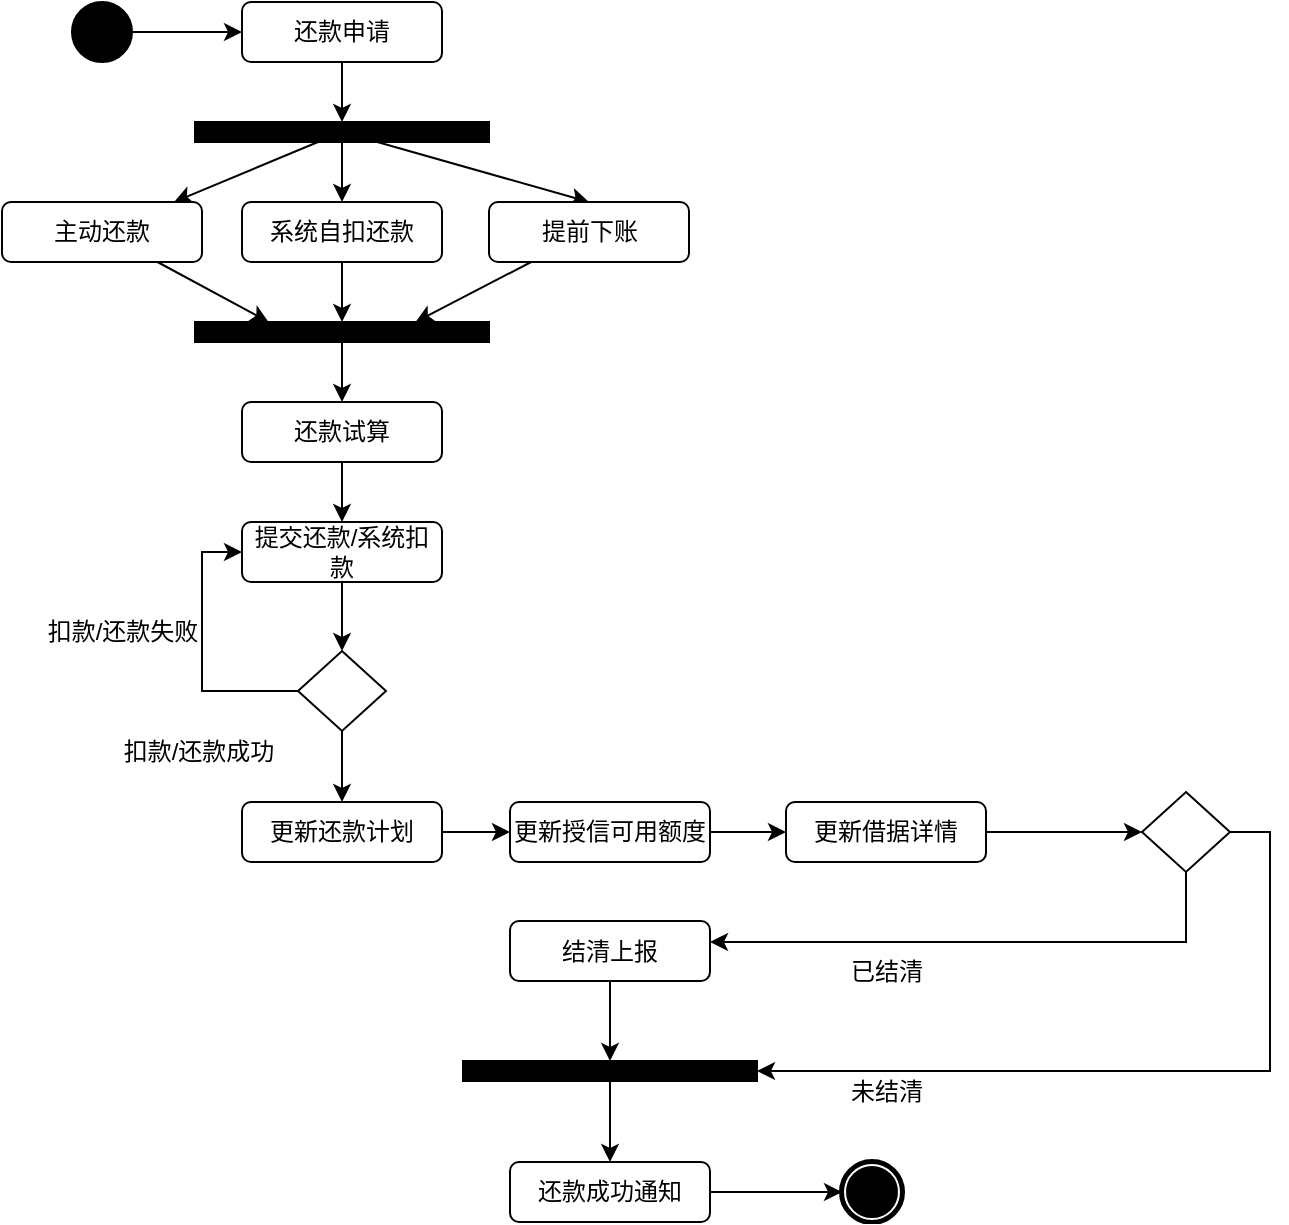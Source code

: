 <mxfile version="21.6.8" type="github">
  <diagram name="第 1 页" id="TjHyPGN3CzpbcQc78Ti-">
    <mxGraphModel dx="1166" dy="775" grid="1" gridSize="10" guides="1" tooltips="1" connect="1" arrows="1" fold="1" page="1" pageScale="1" pageWidth="827" pageHeight="1169" math="0" shadow="0">
      <root>
        <mxCell id="0" />
        <mxCell id="1" parent="0" />
        <mxCell id="1c2kbWQBWxUN6-63R94X-3" value="" style="edgeStyle=orthogonalEdgeStyle;rounded=0;orthogonalLoop=1;jettySize=auto;html=1;" parent="1" source="1c2kbWQBWxUN6-63R94X-1" target="1c2kbWQBWxUN6-63R94X-2" edge="1">
          <mxGeometry relative="1" as="geometry" />
        </mxCell>
        <mxCell id="1c2kbWQBWxUN6-63R94X-1" value="" style="ellipse;whiteSpace=wrap;html=1;rounded=0;shadow=0;comic=0;labelBackgroundColor=none;strokeWidth=1;fillColor=#000000;fontFamily=Verdana;fontSize=12;align=center;" parent="1" vertex="1">
          <mxGeometry x="145" y="260" width="30" height="30" as="geometry" />
        </mxCell>
        <mxCell id="1c2kbWQBWxUN6-63R94X-5" style="edgeStyle=orthogonalEdgeStyle;rounded=0;orthogonalLoop=1;jettySize=auto;html=1;entryX=0.5;entryY=0;entryDx=0;entryDy=0;" parent="1" source="1c2kbWQBWxUN6-63R94X-2" target="1c2kbWQBWxUN6-63R94X-4" edge="1">
          <mxGeometry relative="1" as="geometry" />
        </mxCell>
        <mxCell id="1c2kbWQBWxUN6-63R94X-2" value="还款申请" style="rounded=1;whiteSpace=wrap;html=1;" parent="1" vertex="1">
          <mxGeometry x="230" y="260" width="100" height="30" as="geometry" />
        </mxCell>
        <mxCell id="1c2kbWQBWxUN6-63R94X-10" style="rounded=0;orthogonalLoop=1;jettySize=auto;html=1;" parent="1" source="1c2kbWQBWxUN6-63R94X-4" target="1c2kbWQBWxUN6-63R94X-6" edge="1">
          <mxGeometry relative="1" as="geometry" />
        </mxCell>
        <mxCell id="1c2kbWQBWxUN6-63R94X-11" value="" style="edgeStyle=orthogonalEdgeStyle;rounded=0;orthogonalLoop=1;jettySize=auto;html=1;" parent="1" source="1c2kbWQBWxUN6-63R94X-4" target="1c2kbWQBWxUN6-63R94X-8" edge="1">
          <mxGeometry relative="1" as="geometry" />
        </mxCell>
        <mxCell id="1c2kbWQBWxUN6-63R94X-12" style="rounded=0;orthogonalLoop=1;jettySize=auto;html=1;entryX=0.5;entryY=0;entryDx=0;entryDy=0;" parent="1" source="1c2kbWQBWxUN6-63R94X-4" target="1c2kbWQBWxUN6-63R94X-9" edge="1">
          <mxGeometry relative="1" as="geometry" />
        </mxCell>
        <mxCell id="1c2kbWQBWxUN6-63R94X-4" value="" style="whiteSpace=wrap;html=1;rounded=0;shadow=0;comic=0;labelBackgroundColor=none;strokeWidth=1;fillColor=#000000;fontFamily=Verdana;fontSize=12;align=center;rotation=0;" parent="1" vertex="1">
          <mxGeometry x="206.5" y="320" width="147" height="10" as="geometry" />
        </mxCell>
        <mxCell id="1c2kbWQBWxUN6-63R94X-14" style="rounded=0;orthogonalLoop=1;jettySize=auto;html=1;entryX=0.25;entryY=0;entryDx=0;entryDy=0;" parent="1" source="1c2kbWQBWxUN6-63R94X-6" target="1c2kbWQBWxUN6-63R94X-13" edge="1">
          <mxGeometry relative="1" as="geometry" />
        </mxCell>
        <mxCell id="1c2kbWQBWxUN6-63R94X-6" value="主动还款" style="rounded=1;whiteSpace=wrap;html=1;" parent="1" vertex="1">
          <mxGeometry x="110" y="360" width="100" height="30" as="geometry" />
        </mxCell>
        <mxCell id="1c2kbWQBWxUN6-63R94X-17" style="edgeStyle=orthogonalEdgeStyle;rounded=0;orthogonalLoop=1;jettySize=auto;html=1;entryX=0.5;entryY=0;entryDx=0;entryDy=0;" parent="1" source="1c2kbWQBWxUN6-63R94X-8" target="1c2kbWQBWxUN6-63R94X-13" edge="1">
          <mxGeometry relative="1" as="geometry" />
        </mxCell>
        <mxCell id="1c2kbWQBWxUN6-63R94X-8" value="系统自扣还款" style="rounded=1;whiteSpace=wrap;html=1;" parent="1" vertex="1">
          <mxGeometry x="230" y="360" width="100" height="30" as="geometry" />
        </mxCell>
        <mxCell id="1c2kbWQBWxUN6-63R94X-19" style="rounded=0;orthogonalLoop=1;jettySize=auto;html=1;entryX=0.75;entryY=0;entryDx=0;entryDy=0;" parent="1" source="1c2kbWQBWxUN6-63R94X-9" target="1c2kbWQBWxUN6-63R94X-13" edge="1">
          <mxGeometry relative="1" as="geometry" />
        </mxCell>
        <mxCell id="1c2kbWQBWxUN6-63R94X-9" value="提前下账" style="rounded=1;whiteSpace=wrap;html=1;" parent="1" vertex="1">
          <mxGeometry x="353.5" y="360" width="100" height="30" as="geometry" />
        </mxCell>
        <mxCell id="1c2kbWQBWxUN6-63R94X-21" value="" style="edgeStyle=orthogonalEdgeStyle;rounded=0;orthogonalLoop=1;jettySize=auto;html=1;" parent="1" source="1c2kbWQBWxUN6-63R94X-13" target="1c2kbWQBWxUN6-63R94X-20" edge="1">
          <mxGeometry relative="1" as="geometry" />
        </mxCell>
        <mxCell id="1c2kbWQBWxUN6-63R94X-13" value="" style="whiteSpace=wrap;html=1;rounded=0;shadow=0;comic=0;labelBackgroundColor=none;strokeWidth=1;fillColor=#000000;fontFamily=Verdana;fontSize=12;align=center;rotation=0;" parent="1" vertex="1">
          <mxGeometry x="206.5" y="420" width="147" height="10" as="geometry" />
        </mxCell>
        <mxCell id="1c2kbWQBWxUN6-63R94X-23" value="" style="edgeStyle=orthogonalEdgeStyle;rounded=0;orthogonalLoop=1;jettySize=auto;html=1;" parent="1" source="1c2kbWQBWxUN6-63R94X-20" target="1c2kbWQBWxUN6-63R94X-22" edge="1">
          <mxGeometry relative="1" as="geometry" />
        </mxCell>
        <mxCell id="1c2kbWQBWxUN6-63R94X-20" value="还款试算" style="rounded=1;whiteSpace=wrap;html=1;" parent="1" vertex="1">
          <mxGeometry x="230" y="460" width="100" height="30" as="geometry" />
        </mxCell>
        <mxCell id="1c2kbWQBWxUN6-63R94X-25" value="" style="edgeStyle=orthogonalEdgeStyle;rounded=0;orthogonalLoop=1;jettySize=auto;html=1;" parent="1" source="1c2kbWQBWxUN6-63R94X-22" target="1c2kbWQBWxUN6-63R94X-24" edge="1">
          <mxGeometry relative="1" as="geometry" />
        </mxCell>
        <mxCell id="1c2kbWQBWxUN6-63R94X-22" value="提交还款/系统扣款" style="rounded=1;whiteSpace=wrap;html=1;" parent="1" vertex="1">
          <mxGeometry x="230" y="520" width="100" height="30" as="geometry" />
        </mxCell>
        <mxCell id="1c2kbWQBWxUN6-63R94X-26" style="edgeStyle=orthogonalEdgeStyle;rounded=0;orthogonalLoop=1;jettySize=auto;html=1;entryX=0;entryY=0.5;entryDx=0;entryDy=0;exitX=0;exitY=0.5;exitDx=0;exitDy=0;" parent="1" source="1c2kbWQBWxUN6-63R94X-24" target="1c2kbWQBWxUN6-63R94X-22" edge="1">
          <mxGeometry relative="1" as="geometry" />
        </mxCell>
        <mxCell id="G_nQSdE1PUKBhwWcNxeN-1" value="" style="edgeStyle=orthogonalEdgeStyle;rounded=0;orthogonalLoop=1;jettySize=auto;html=1;" edge="1" parent="1" source="1c2kbWQBWxUN6-63R94X-24" target="1c2kbWQBWxUN6-63R94X-28">
          <mxGeometry relative="1" as="geometry" />
        </mxCell>
        <mxCell id="1c2kbWQBWxUN6-63R94X-24" value="" style="rhombus;whiteSpace=wrap;html=1;" parent="1" vertex="1">
          <mxGeometry x="258" y="584.5" width="44" height="40" as="geometry" />
        </mxCell>
        <mxCell id="1c2kbWQBWxUN6-63R94X-27" value="扣款/还款失败" style="text;html=1;align=center;verticalAlign=middle;resizable=0;points=[];autosize=1;strokeColor=none;fillColor=none;" parent="1" vertex="1">
          <mxGeometry x="120" y="560" width="100" height="30" as="geometry" />
        </mxCell>
        <mxCell id="1c2kbWQBWxUN6-63R94X-31" value="" style="edgeStyle=orthogonalEdgeStyle;rounded=0;orthogonalLoop=1;jettySize=auto;html=1;" parent="1" source="1c2kbWQBWxUN6-63R94X-28" target="1c2kbWQBWxUN6-63R94X-30" edge="1">
          <mxGeometry relative="1" as="geometry" />
        </mxCell>
        <mxCell id="1c2kbWQBWxUN6-63R94X-28" value="更新还款计划" style="rounded=1;whiteSpace=wrap;html=1;" parent="1" vertex="1">
          <mxGeometry x="230" y="660" width="100" height="30" as="geometry" />
        </mxCell>
        <mxCell id="1c2kbWQBWxUN6-63R94X-33" value="" style="edgeStyle=orthogonalEdgeStyle;rounded=0;orthogonalLoop=1;jettySize=auto;html=1;entryX=0;entryY=0.5;entryDx=0;entryDy=0;" parent="1" source="1c2kbWQBWxUN6-63R94X-30" target="1c2kbWQBWxUN6-63R94X-34" edge="1">
          <mxGeometry relative="1" as="geometry">
            <mxPoint x="470" y="745" as="targetPoint" />
          </mxGeometry>
        </mxCell>
        <mxCell id="1c2kbWQBWxUN6-63R94X-30" value="更新授信可用额度" style="rounded=1;whiteSpace=wrap;html=1;" parent="1" vertex="1">
          <mxGeometry x="364" y="660" width="100" height="30" as="geometry" />
        </mxCell>
        <mxCell id="1c2kbWQBWxUN6-63R94X-37" value="" style="edgeStyle=orthogonalEdgeStyle;rounded=0;orthogonalLoop=1;jettySize=auto;html=1;" parent="1" source="1c2kbWQBWxUN6-63R94X-34" target="1c2kbWQBWxUN6-63R94X-36" edge="1">
          <mxGeometry relative="1" as="geometry" />
        </mxCell>
        <mxCell id="1c2kbWQBWxUN6-63R94X-34" value="更新借据详情" style="rounded=1;whiteSpace=wrap;html=1;" parent="1" vertex="1">
          <mxGeometry x="502" y="660" width="100" height="30" as="geometry" />
        </mxCell>
        <mxCell id="1c2kbWQBWxUN6-63R94X-35" value="扣款/还款成功" style="text;html=1;align=center;verticalAlign=middle;resizable=0;points=[];autosize=1;strokeColor=none;fillColor=none;" parent="1" vertex="1">
          <mxGeometry x="158" y="619.5" width="100" height="30" as="geometry" />
        </mxCell>
        <mxCell id="1c2kbWQBWxUN6-63R94X-39" value="" style="edgeStyle=orthogonalEdgeStyle;rounded=0;orthogonalLoop=1;jettySize=auto;html=1;" parent="1" source="1c2kbWQBWxUN6-63R94X-36" target="1c2kbWQBWxUN6-63R94X-38" edge="1">
          <mxGeometry relative="1" as="geometry">
            <Array as="points">
              <mxPoint x="702" y="730" />
            </Array>
          </mxGeometry>
        </mxCell>
        <mxCell id="1c2kbWQBWxUN6-63R94X-44" style="edgeStyle=orthogonalEdgeStyle;rounded=0;orthogonalLoop=1;jettySize=auto;html=1;entryX=1;entryY=0.5;entryDx=0;entryDy=0;exitX=1;exitY=0.5;exitDx=0;exitDy=0;" parent="1" source="1c2kbWQBWxUN6-63R94X-36" target="1c2kbWQBWxUN6-63R94X-41" edge="1">
          <mxGeometry relative="1" as="geometry" />
        </mxCell>
        <mxCell id="1c2kbWQBWxUN6-63R94X-36" value="" style="rhombus;whiteSpace=wrap;html=1;" parent="1" vertex="1">
          <mxGeometry x="680" y="655" width="44" height="40" as="geometry" />
        </mxCell>
        <mxCell id="1c2kbWQBWxUN6-63R94X-43" value="" style="edgeStyle=orthogonalEdgeStyle;rounded=0;orthogonalLoop=1;jettySize=auto;html=1;" parent="1" source="1c2kbWQBWxUN6-63R94X-38" target="1c2kbWQBWxUN6-63R94X-41" edge="1">
          <mxGeometry relative="1" as="geometry" />
        </mxCell>
        <mxCell id="1c2kbWQBWxUN6-63R94X-38" value="结清上报" style="rounded=1;whiteSpace=wrap;html=1;" parent="1" vertex="1">
          <mxGeometry x="364" y="719.5" width="100" height="30" as="geometry" />
        </mxCell>
        <mxCell id="1c2kbWQBWxUN6-63R94X-40" value="已结清" style="text;html=1;align=center;verticalAlign=middle;resizable=0;points=[];autosize=1;strokeColor=none;fillColor=none;" parent="1" vertex="1">
          <mxGeometry x="522" y="730" width="60" height="30" as="geometry" />
        </mxCell>
        <mxCell id="1c2kbWQBWxUN6-63R94X-47" value="" style="edgeStyle=orthogonalEdgeStyle;rounded=0;orthogonalLoop=1;jettySize=auto;html=1;" parent="1" source="1c2kbWQBWxUN6-63R94X-41" target="1c2kbWQBWxUN6-63R94X-46" edge="1">
          <mxGeometry relative="1" as="geometry" />
        </mxCell>
        <mxCell id="1c2kbWQBWxUN6-63R94X-41" value="" style="whiteSpace=wrap;html=1;rounded=0;shadow=0;comic=0;labelBackgroundColor=none;strokeWidth=1;fillColor=#000000;fontFamily=Verdana;fontSize=12;align=center;rotation=0;" parent="1" vertex="1">
          <mxGeometry x="340.5" y="789.5" width="147" height="10" as="geometry" />
        </mxCell>
        <mxCell id="1c2kbWQBWxUN6-63R94X-45" value="未结清" style="text;html=1;align=center;verticalAlign=middle;resizable=0;points=[];autosize=1;strokeColor=none;fillColor=none;" parent="1" vertex="1">
          <mxGeometry x="522" y="789.5" width="60" height="30" as="geometry" />
        </mxCell>
        <mxCell id="1c2kbWQBWxUN6-63R94X-49" value="" style="edgeStyle=orthogonalEdgeStyle;rounded=0;orthogonalLoop=1;jettySize=auto;html=1;" parent="1" source="1c2kbWQBWxUN6-63R94X-46" target="1c2kbWQBWxUN6-63R94X-48" edge="1">
          <mxGeometry relative="1" as="geometry" />
        </mxCell>
        <mxCell id="1c2kbWQBWxUN6-63R94X-46" value="还款成功通知" style="rounded=1;whiteSpace=wrap;html=1;" parent="1" vertex="1">
          <mxGeometry x="364" y="840" width="100" height="30" as="geometry" />
        </mxCell>
        <mxCell id="1c2kbWQBWxUN6-63R94X-48" value="" style="shape=mxgraph.bpmn.shape;html=1;verticalLabelPosition=bottom;labelBackgroundColor=#ffffff;verticalAlign=top;perimeter=ellipsePerimeter;outline=end;symbol=terminate;rounded=0;shadow=0;comic=0;strokeWidth=1;fontFamily=Verdana;fontSize=12;align=center;" parent="1" vertex="1">
          <mxGeometry x="530" y="840" width="30" height="30" as="geometry" />
        </mxCell>
      </root>
    </mxGraphModel>
  </diagram>
</mxfile>

